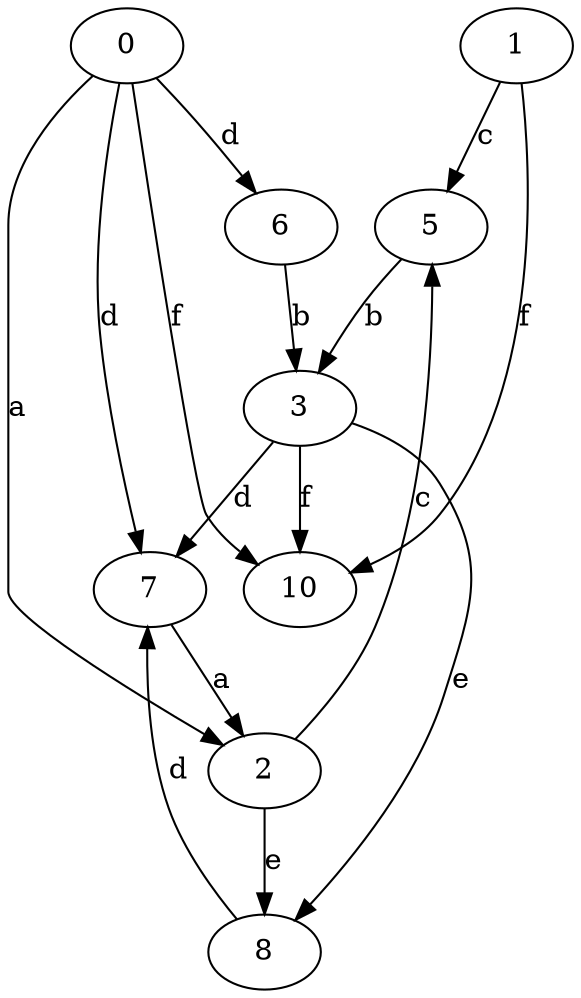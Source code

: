 strict digraph  {
1;
2;
3;
5;
0;
6;
7;
8;
10;
1 -> 5  [label=c];
1 -> 10  [label=f];
2 -> 5  [label=c];
2 -> 8  [label=e];
3 -> 7  [label=d];
3 -> 8  [label=e];
3 -> 10  [label=f];
5 -> 3  [label=b];
0 -> 2  [label=a];
0 -> 6  [label=d];
0 -> 7  [label=d];
0 -> 10  [label=f];
6 -> 3  [label=b];
7 -> 2  [label=a];
8 -> 7  [label=d];
}
